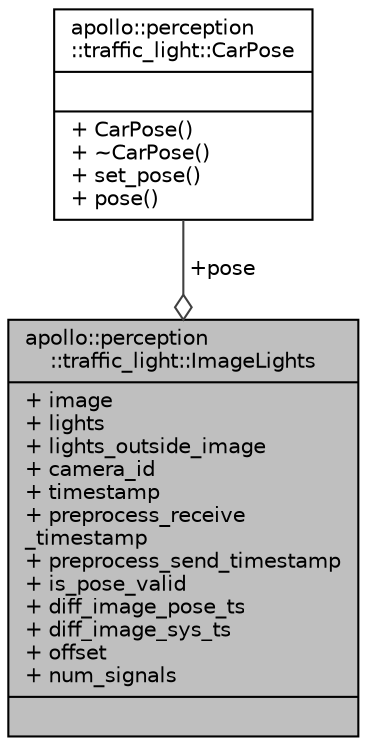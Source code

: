 digraph "apollo::perception::traffic_light::ImageLights"
{
  edge [fontname="Helvetica",fontsize="10",labelfontname="Helvetica",labelfontsize="10"];
  node [fontname="Helvetica",fontsize="10",shape=record];
  Node1 [label="{apollo::perception\l::traffic_light::ImageLights\n|+ image\l+ lights\l+ lights_outside_image\l+ camera_id\l+ timestamp\l+ preprocess_receive\l_timestamp\l+ preprocess_send_timestamp\l+ is_pose_valid\l+ diff_image_pose_ts\l+ diff_image_sys_ts\l+ offset\l+ num_signals\l|}",height=0.2,width=0.4,color="black", fillcolor="grey75", style="filled" fontcolor="black"];
  Node2 -> Node1 [color="grey25",fontsize="10",style="solid",label=" +pose" ,arrowhead="odiamond",fontname="Helvetica"];
  Node2 [label="{apollo::perception\l::traffic_light::CarPose\n||+ CarPose()\l+ ~CarPose()\l+ set_pose()\l+ pose()\l}",height=0.2,width=0.4,color="black", fillcolor="white", style="filled",URL="$classapollo_1_1perception_1_1traffic__light_1_1CarPose.html"];
}
